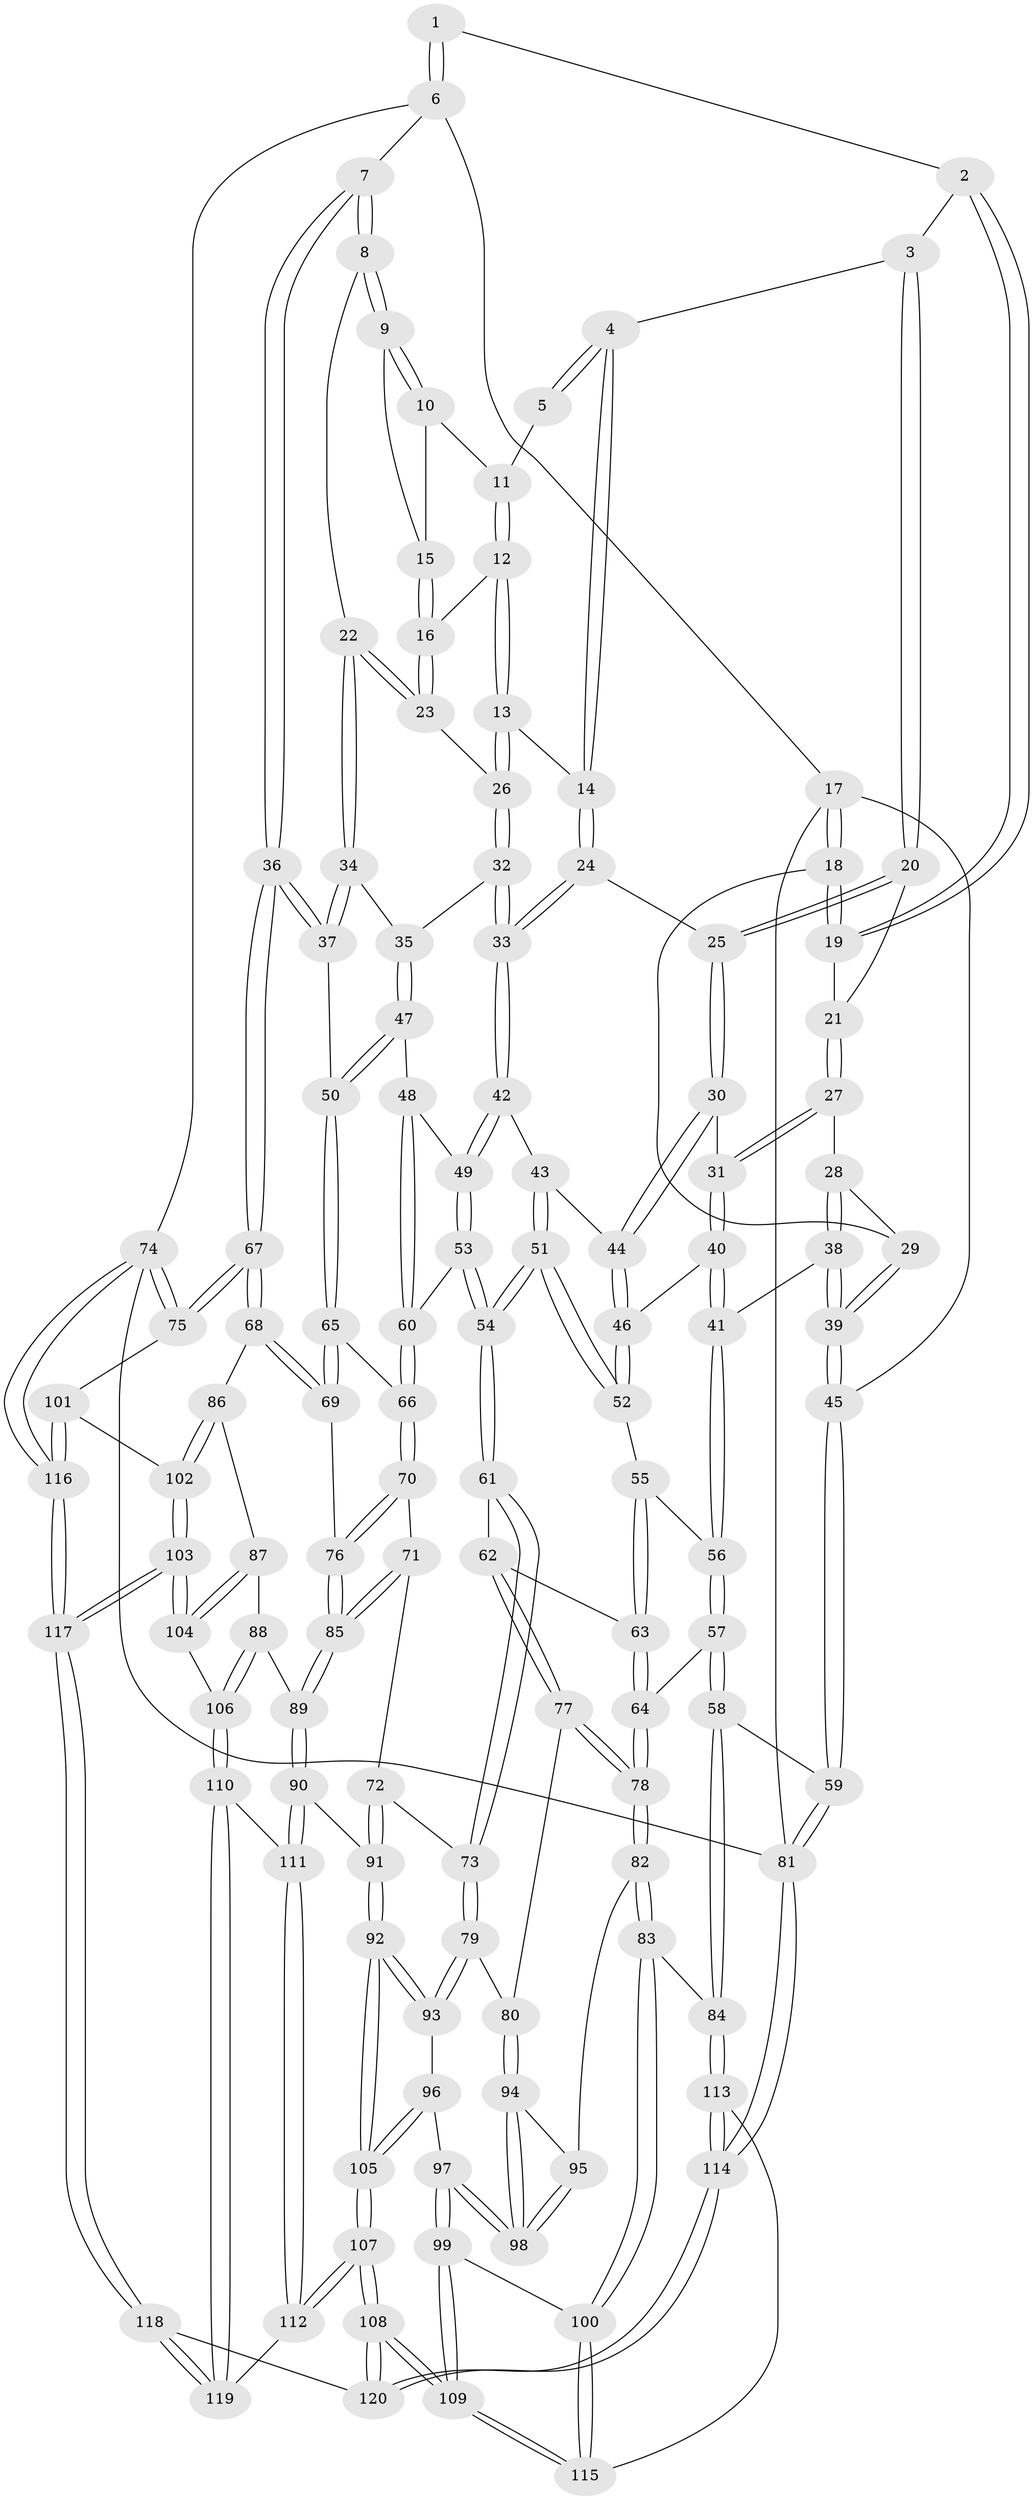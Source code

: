 // Generated by graph-tools (version 1.1) at 2025/27/03/09/25 03:27:05]
// undirected, 120 vertices, 297 edges
graph export_dot {
graph [start="1"]
  node [color=gray90,style=filled];
  1 [pos="+0.6469045774754606+0"];
  2 [pos="+0.3240448636387976+0"];
  3 [pos="+0.36748784742998925+0"];
  4 [pos="+0.5427104584525642+0.09259265450402368"];
  5 [pos="+0.6419208783275989+0"];
  6 [pos="+1+0"];
  7 [pos="+1+0"];
  8 [pos="+0.9361616038175469+0.03935123549164308"];
  9 [pos="+0.8105181987690323+0.06456512473209124"];
  10 [pos="+0.683370366908697+0.01877224790623928"];
  11 [pos="+0.6660858428010612+0.009296321719971154"];
  12 [pos="+0.6639187039333277+0.0430185221845"];
  13 [pos="+0.5677137979561766+0.15340296434432155"];
  14 [pos="+0.5581698285647281+0.1496555430896456"];
  15 [pos="+0.7447654933937718+0.09359556450106701"];
  16 [pos="+0.7057254105463617+0.11970872550978634"];
  17 [pos="+0+0"];
  18 [pos="+0+0"];
  19 [pos="+0+0"];
  20 [pos="+0.36991042571116617+0.09092498502758016"];
  21 [pos="+0.23776749904101374+0.15115480351526678"];
  22 [pos="+0.714727895215341+0.21113088087677362"];
  23 [pos="+0.6767470022782851+0.1856511525920814"];
  24 [pos="+0.4251635569435905+0.21396428101774018"];
  25 [pos="+0.4112811167636294+0.21449389884405484"];
  26 [pos="+0.6157422175113517+0.18804894879763925"];
  27 [pos="+0.2401588770097754+0.21986535396053059"];
  28 [pos="+0.20681567870553852+0.2277819733152546"];
  29 [pos="+0.144361020678627+0.21851252816659728"];
  30 [pos="+0.3817018721726195+0.24333405948392464"];
  31 [pos="+0.2725707022247949+0.23943991118473265"];
  32 [pos="+0.5955983615702823+0.2958033235883311"];
  33 [pos="+0.5404053702800511+0.32679523930147386"];
  34 [pos="+0.7628883160789622+0.2794412094599439"];
  35 [pos="+0.6072186548795236+0.30462256649796843"];
  36 [pos="+1+0.35473900480886533"];
  37 [pos="+0.8437878299328134+0.36343332207738777"];
  38 [pos="+0.1530143369701774+0.3762537945355212"];
  39 [pos="+0.03365432217880519+0.3657051975186383"];
  40 [pos="+0.2351999577111568+0.38263522397780925"];
  41 [pos="+0.2135876420632918+0.4028280368241822"];
  42 [pos="+0.5254109300921622+0.37513518938962453"];
  43 [pos="+0.49258012041597543+0.380079747170761"];
  44 [pos="+0.38302055201472873+0.340900053226152"];
  45 [pos="+0+0.40791248259188473"];
  46 [pos="+0.3733215317582525+0.3585241098346671"];
  47 [pos="+0.7114757101824726+0.43519437241763137"];
  48 [pos="+0.6386589932261294+0.4443651561216645"];
  49 [pos="+0.5499460944603195+0.4125803526213334"];
  50 [pos="+0.7215163836583461+0.4374151234255308"];
  51 [pos="+0.4132023096408419+0.5004050910457298"];
  52 [pos="+0.3775538681320424+0.45673388776117124"];
  53 [pos="+0.4881715234824342+0.5181431392249929"];
  54 [pos="+0.42834631914364657+0.5370732473803018"];
  55 [pos="+0.2861511581464472+0.4632585874724306"];
  56 [pos="+0.23119670550400903+0.4608455196940895"];
  57 [pos="+0.21172057212637244+0.5268430322174497"];
  58 [pos="+0.021519693781442098+0.589295809026974"];
  59 [pos="+0+0.5626733027113923"];
  60 [pos="+0.5635417967636399+0.5361288758612525"];
  61 [pos="+0.425799885421763+0.5444344914851689"];
  62 [pos="+0.3496642435705199+0.575400839779431"];
  63 [pos="+0.3452155007206949+0.5763782698191284"];
  64 [pos="+0.27568269273553625+0.598133203516058"];
  65 [pos="+0.715444015624775+0.5265716188186048"];
  66 [pos="+0.5919362155890782+0.5824232407949633"];
  67 [pos="+1+0.6218450861292683"];
  68 [pos="+0.7977121144414184+0.6475896216950925"];
  69 [pos="+0.7415214254843896+0.6066517626393908"];
  70 [pos="+0.5877043701640012+0.6227695207494083"];
  71 [pos="+0.5872244528452657+0.6237412176679019"];
  72 [pos="+0.5160258219948353+0.6457927736514268"];
  73 [pos="+0.4632079214656258+0.641156549085492"];
  74 [pos="+1+1"];
  75 [pos="+1+0.6508038776326368"];
  76 [pos="+0.7273890681339771+0.614550378852868"];
  77 [pos="+0.36615372710230626+0.6862417335477586"];
  78 [pos="+0.26231198331280453+0.6683151116028992"];
  79 [pos="+0.452012390413211+0.66715830676412"];
  80 [pos="+0.37309725957463197+0.6898608665696377"];
  81 [pos="+0+1"];
  82 [pos="+0.24888391397581955+0.6889543928941132"];
  83 [pos="+0.21726616735560902+0.7163845508418625"];
  84 [pos="+0.18796223074091992+0.7262359386002691"];
  85 [pos="+0.6332136393082084+0.7121827857450949"];
  86 [pos="+0.7596773928936247+0.7307002692937015"];
  87 [pos="+0.746262000604774+0.7392669517564645"];
  88 [pos="+0.6857506213781928+0.7557664851313848"];
  89 [pos="+0.6324086190921849+0.7428474648777013"];
  90 [pos="+0.6278743957794932+0.7464310658985964"];
  91 [pos="+0.5686847350693012+0.7465125499186345"];
  92 [pos="+0.5071369782942151+0.774406465110848"];
  93 [pos="+0.4539694529992519+0.6812282308595689"];
  94 [pos="+0.3653053590800104+0.7268469579905908"];
  95 [pos="+0.26826750534501503+0.7012878907284049"];
  96 [pos="+0.4011555656379466+0.7745994211179842"];
  97 [pos="+0.36355662204974354+0.7731039670270531"];
  98 [pos="+0.3623297513109389+0.769564068015783"];
  99 [pos="+0.35519191258391025+0.7840011479754622"];
  100 [pos="+0.297307129628121+0.800355605003232"];
  101 [pos="+0.8918253879465442+0.8282469041441178"];
  102 [pos="+0.8550582550487882+0.8340673636246225"];
  103 [pos="+0.7750228415249159+0.887533587210229"];
  104 [pos="+0.7603921505450252+0.8848765699110329"];
  105 [pos="+0.48105573158335246+0.8362450969535943"];
  106 [pos="+0.7233172628307004+0.8866421487806293"];
  107 [pos="+0.4938318220266628+0.9783119047510336"];
  108 [pos="+0.45158041879440664+1"];
  109 [pos="+0.3795449307170725+0.9485396712169178"];
  110 [pos="+0.7055784502291751+0.8950371264132579"];
  111 [pos="+0.6224097991740037+0.7840407677185204"];
  112 [pos="+0.5539500343976537+0.9370385615002446"];
  113 [pos="+0.13764106128521222+0.8645127174925722"];
  114 [pos="+0+1"];
  115 [pos="+0.2819540185533926+0.8592820398163692"];
  116 [pos="+0.9813556797411941+1"];
  117 [pos="+0.9693011684721469+1"];
  118 [pos="+0.7345904940901526+1"];
  119 [pos="+0.7048605775620235+0.8955792648328077"];
  120 [pos="+0.43489565893850984+1"];
  1 -- 2;
  1 -- 6;
  1 -- 6;
  2 -- 3;
  2 -- 19;
  2 -- 19;
  3 -- 4;
  3 -- 20;
  3 -- 20;
  4 -- 5;
  4 -- 5;
  4 -- 14;
  4 -- 14;
  5 -- 11;
  6 -- 7;
  6 -- 17;
  6 -- 74;
  7 -- 8;
  7 -- 8;
  7 -- 36;
  7 -- 36;
  8 -- 9;
  8 -- 9;
  8 -- 22;
  9 -- 10;
  9 -- 10;
  9 -- 15;
  10 -- 11;
  10 -- 15;
  11 -- 12;
  11 -- 12;
  12 -- 13;
  12 -- 13;
  12 -- 16;
  13 -- 14;
  13 -- 26;
  13 -- 26;
  14 -- 24;
  14 -- 24;
  15 -- 16;
  15 -- 16;
  16 -- 23;
  16 -- 23;
  17 -- 18;
  17 -- 18;
  17 -- 45;
  17 -- 81;
  18 -- 19;
  18 -- 19;
  18 -- 29;
  19 -- 21;
  20 -- 21;
  20 -- 25;
  20 -- 25;
  21 -- 27;
  21 -- 27;
  22 -- 23;
  22 -- 23;
  22 -- 34;
  22 -- 34;
  23 -- 26;
  24 -- 25;
  24 -- 33;
  24 -- 33;
  25 -- 30;
  25 -- 30;
  26 -- 32;
  26 -- 32;
  27 -- 28;
  27 -- 31;
  27 -- 31;
  28 -- 29;
  28 -- 38;
  28 -- 38;
  29 -- 39;
  29 -- 39;
  30 -- 31;
  30 -- 44;
  30 -- 44;
  31 -- 40;
  31 -- 40;
  32 -- 33;
  32 -- 33;
  32 -- 35;
  33 -- 42;
  33 -- 42;
  34 -- 35;
  34 -- 37;
  34 -- 37;
  35 -- 47;
  35 -- 47;
  36 -- 37;
  36 -- 37;
  36 -- 67;
  36 -- 67;
  37 -- 50;
  38 -- 39;
  38 -- 39;
  38 -- 41;
  39 -- 45;
  39 -- 45;
  40 -- 41;
  40 -- 41;
  40 -- 46;
  41 -- 56;
  41 -- 56;
  42 -- 43;
  42 -- 49;
  42 -- 49;
  43 -- 44;
  43 -- 51;
  43 -- 51;
  44 -- 46;
  44 -- 46;
  45 -- 59;
  45 -- 59;
  46 -- 52;
  46 -- 52;
  47 -- 48;
  47 -- 50;
  47 -- 50;
  48 -- 49;
  48 -- 60;
  48 -- 60;
  49 -- 53;
  49 -- 53;
  50 -- 65;
  50 -- 65;
  51 -- 52;
  51 -- 52;
  51 -- 54;
  51 -- 54;
  52 -- 55;
  53 -- 54;
  53 -- 54;
  53 -- 60;
  54 -- 61;
  54 -- 61;
  55 -- 56;
  55 -- 63;
  55 -- 63;
  56 -- 57;
  56 -- 57;
  57 -- 58;
  57 -- 58;
  57 -- 64;
  58 -- 59;
  58 -- 84;
  58 -- 84;
  59 -- 81;
  59 -- 81;
  60 -- 66;
  60 -- 66;
  61 -- 62;
  61 -- 73;
  61 -- 73;
  62 -- 63;
  62 -- 77;
  62 -- 77;
  63 -- 64;
  63 -- 64;
  64 -- 78;
  64 -- 78;
  65 -- 66;
  65 -- 69;
  65 -- 69;
  66 -- 70;
  66 -- 70;
  67 -- 68;
  67 -- 68;
  67 -- 75;
  67 -- 75;
  68 -- 69;
  68 -- 69;
  68 -- 86;
  69 -- 76;
  70 -- 71;
  70 -- 76;
  70 -- 76;
  71 -- 72;
  71 -- 85;
  71 -- 85;
  72 -- 73;
  72 -- 91;
  72 -- 91;
  73 -- 79;
  73 -- 79;
  74 -- 75;
  74 -- 75;
  74 -- 116;
  74 -- 116;
  74 -- 81;
  75 -- 101;
  76 -- 85;
  76 -- 85;
  77 -- 78;
  77 -- 78;
  77 -- 80;
  78 -- 82;
  78 -- 82;
  79 -- 80;
  79 -- 93;
  79 -- 93;
  80 -- 94;
  80 -- 94;
  81 -- 114;
  81 -- 114;
  82 -- 83;
  82 -- 83;
  82 -- 95;
  83 -- 84;
  83 -- 100;
  83 -- 100;
  84 -- 113;
  84 -- 113;
  85 -- 89;
  85 -- 89;
  86 -- 87;
  86 -- 102;
  86 -- 102;
  87 -- 88;
  87 -- 104;
  87 -- 104;
  88 -- 89;
  88 -- 106;
  88 -- 106;
  89 -- 90;
  89 -- 90;
  90 -- 91;
  90 -- 111;
  90 -- 111;
  91 -- 92;
  91 -- 92;
  92 -- 93;
  92 -- 93;
  92 -- 105;
  92 -- 105;
  93 -- 96;
  94 -- 95;
  94 -- 98;
  94 -- 98;
  95 -- 98;
  95 -- 98;
  96 -- 97;
  96 -- 105;
  96 -- 105;
  97 -- 98;
  97 -- 98;
  97 -- 99;
  97 -- 99;
  99 -- 100;
  99 -- 109;
  99 -- 109;
  100 -- 115;
  100 -- 115;
  101 -- 102;
  101 -- 116;
  101 -- 116;
  102 -- 103;
  102 -- 103;
  103 -- 104;
  103 -- 104;
  103 -- 117;
  103 -- 117;
  104 -- 106;
  105 -- 107;
  105 -- 107;
  106 -- 110;
  106 -- 110;
  107 -- 108;
  107 -- 108;
  107 -- 112;
  107 -- 112;
  108 -- 109;
  108 -- 109;
  108 -- 120;
  108 -- 120;
  109 -- 115;
  109 -- 115;
  110 -- 111;
  110 -- 119;
  110 -- 119;
  111 -- 112;
  111 -- 112;
  112 -- 119;
  113 -- 114;
  113 -- 114;
  113 -- 115;
  114 -- 120;
  114 -- 120;
  116 -- 117;
  116 -- 117;
  117 -- 118;
  117 -- 118;
  118 -- 119;
  118 -- 119;
  118 -- 120;
}
